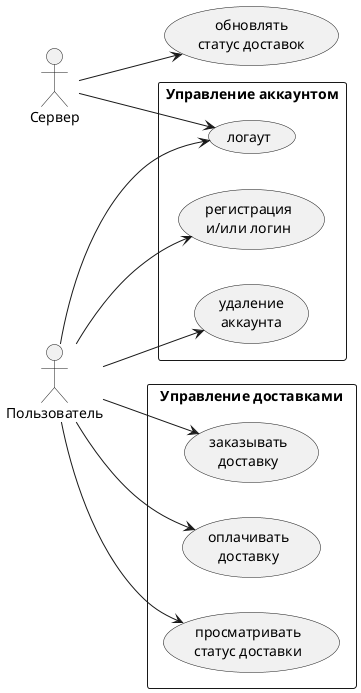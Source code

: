 @startuml use_cases
left to right direction
rectangle "Управление доставками" {
  usecase (заказывать\nдоставку) as order_ship
  usecase (оплачивать\nдоставку) as pay_ship
  usecase (просматривать\nстатус доставки) as view_ships
}
rectangle "Управление аккаунтом" {
  usecase (регистрация\nи/или логин) as auth
  usecase (логаут) as logout
  usecase (удаление\nаккаунта) as delete_account
  usecase (просматривать\nстатус доставки) as view_ships
}
usecase (обновлять\nстатус доставок) as update_ships
actor :Пользователь: as user
actor :Сервер: as server


user --> order_ship
user --> pay_ship
user --> view_ships

user --> auth
user --> logout
user --> delete_account

server --> update_ships
server --> logout
@enduml

